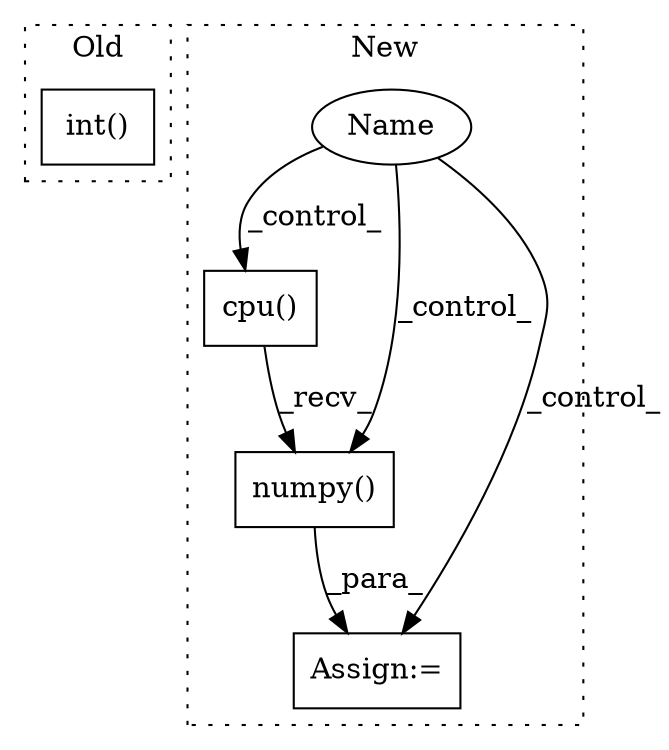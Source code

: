 digraph G {
subgraph cluster0 {
1 [label="int()" a="75" s="3367" l="19" shape="box"];
label = "Old";
style="dotted";
}
subgraph cluster1 {
2 [label="cpu()" a="75" s="3189" l="32" shape="box"];
3 [label="Assign:=" a="68" s="3180" l="4" shape="box"];
4 [label="numpy()" a="75" s="3189" l="40" shape="box"];
5 [label="Name" a="87" s="2751" l="1" shape="ellipse"];
label = "New";
style="dotted";
}
2 -> 4 [label="_recv_"];
4 -> 3 [label="_para_"];
5 -> 4 [label="_control_"];
5 -> 3 [label="_control_"];
5 -> 2 [label="_control_"];
}